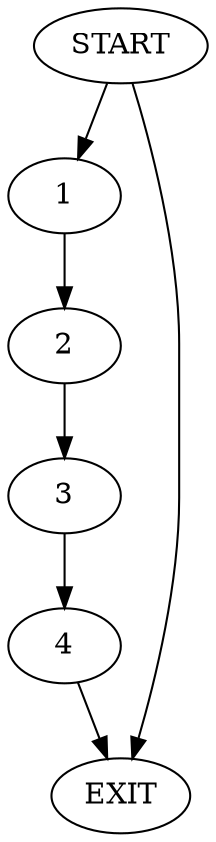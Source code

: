 digraph { 
0 [label="START"];
1;
2;
3;
4;
5[label="EXIT"];
0 -> 1;
0 -> 5;
1 -> 2;
2 -> 3;
3 -> 4;
4 -> 5;
}